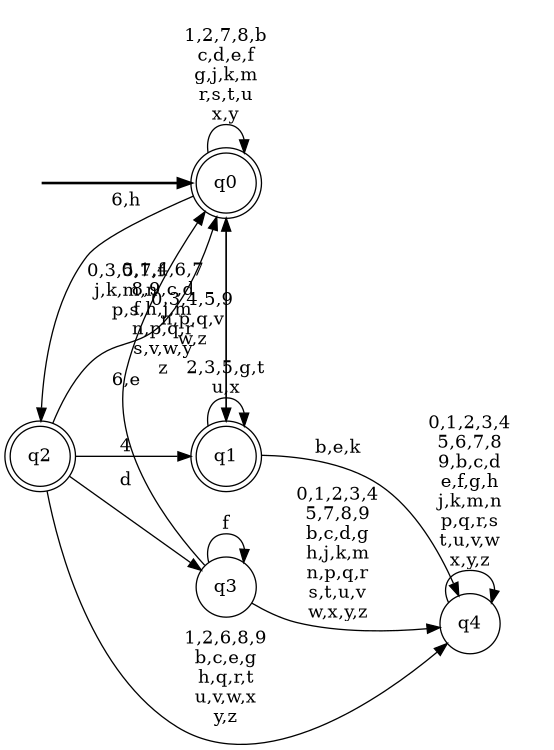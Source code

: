 digraph BlueStar {
__start0 [style = invis, shape = none, label = "", width = 0, height = 0];

rankdir=LR;
size="8,5";

s0 [style="rounded,filled", color="black", fillcolor="white" shape="doublecircle", label="q0"];
s1 [style="rounded,filled", color="black", fillcolor="white" shape="doublecircle", label="q1"];
s2 [style="rounded,filled", color="black", fillcolor="white" shape="doublecircle", label="q2"];
s3 [style="filled", color="black", fillcolor="white" shape="circle", label="q3"];
s4 [style="filled", color="black", fillcolor="white" shape="circle", label="q4"];
subgraph cluster_main { 
	graph [pad=".75", ranksep="0.15", nodesep="0.15"];
	 style=invis; 
	__start0 -> s0 [penwidth=2];
}
s0 -> s0 [label="1,2,7,8,b\nc,d,e,f\ng,j,k,m\nr,s,t,u\nx,y"];
s0 -> s1 [label="0,3,4,5,9\nn,p,q,v\nw,z"];
s0 -> s2 [label="6,h"];
s1 -> s0 [label="0,1,4,6,7\n8,9,c,d\nf,h,j,m\nn,p,q,r\ns,v,w,y\nz"];
s1 -> s1 [label="2,3,5,g,t\nu,x"];
s1 -> s4 [label="b,e,k"];
s2 -> s0 [label="0,3,5,7,f\nj,k,m,n\np,s"];
s2 -> s1 [label="4"];
s2 -> s3 [label="d"];
s2 -> s4 [label="1,2,6,8,9\nb,c,e,g\nh,q,r,t\nu,v,w,x\ny,z"];
s3 -> s0 [label="6,e"];
s3 -> s3 [label="f"];
s3 -> s4 [label="0,1,2,3,4\n5,7,8,9\nb,c,d,g\nh,j,k,m\nn,p,q,r\ns,t,u,v\nw,x,y,z"];
s4 -> s4 [label="0,1,2,3,4\n5,6,7,8\n9,b,c,d\ne,f,g,h\nj,k,m,n\np,q,r,s\nt,u,v,w\nx,y,z"];

}